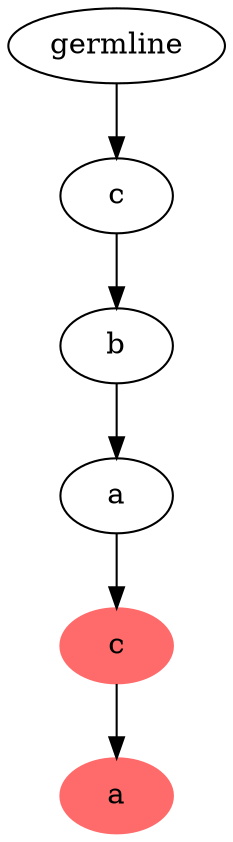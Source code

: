 digraph g { 
    "0" -> "1";
    "1" [label="c"];
    "1" -> "2";
    "2" [label="b"];
    "2" -> "3";
    "3" [label="a"];
    "3" -> "4";
    "4" [color=indianred1, style=filled, label="c"];
    "4" -> "5";
    "5" [color=indianred1, style=filled, label="a"];
    "0" [label="germline"];
}